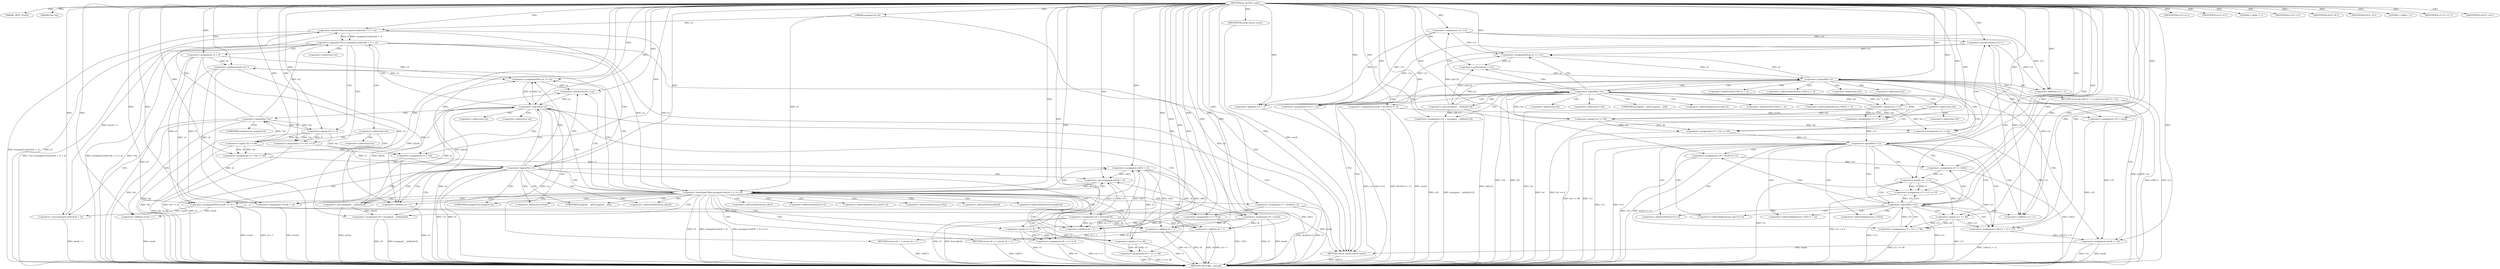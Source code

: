 digraph do_rfc1035_name {  
"1000115" [label = "(METHOD,do_rfc1035_name)" ]
"1000382" [label = "(METHOD_RETURN,__fastcall)" ]
"1000116" [label = "(PARAM,_BYTE *result)" ]
"1000117" [label = "(PARAM,char *a2)" ]
"1000118" [label = "(PARAM,unsigned int a3)" ]
"1000135" [label = "(IDENTIFIER,a2,if ( a2 ))" ]
"1000138" [label = "(IDENTIFIER,a3,if ( a3 ))" ]
"1000141" [label = "(LITERAL,1,while ( 1 ))" ]
"1000143" [label = "(<operator>.assignment,v3 = *a2)" ]
"1000148" [label = "(<operator>.logicalOr,!*a2 || (unsigned int)(result + 1) > a3)" ]
"1000149" [label = "(<operator>.logicalNot,!*a2)" ]
"1000152" [label = "(<operator>.greaterThan,(unsigned int)(result + 1) > a3)" ]
"1000153" [label = "(<operator>.cast,(unsigned int)(result + 1))" ]
"1000155" [label = "(<operator>.addition,result + 1)" ]
"1000160" [label = "(<operator>.assignment,v4 = 0)" ]
"1000163" [label = "(<operator>.assignment,v5 = *a2 == 0)" ]
"1000165" [label = "(<operator>.equals,*a2 == 0)" ]
"1000169" [label = "(<operator>.assignment,v6 = result)" ]
"1000175" [label = "(<operator>.assignment,v5 = *a2 == 46)" ]
"1000177" [label = "(<operator>.equals,*a2 == 46)" ]
"1000182" [label = "(<operator>.logicalNot,!v5)" ]
"1000186" [label = "(<operator>.lessEqualsThan,(unsigned int)(v6 + 2) <= a3)" ]
"1000187" [label = "(<operator>.cast,(unsigned int)(v6 + 2))" ]
"1000189" [label = "(<operator>.addition,v6 + 2)" ]
"1000194" [label = "(<operator>.assignment,v6[1] = v3)" ]
"1000199" [label = "(<operator>.assignment,v7 = &a2[v4++])" ]
"1000204" [label = "(<operator>.postIncrement,v4++)" ]
"1000206" [label = "(<operator>.assignment,v3 = v7[1])" ]
"1000211" [label = "(<operator>.assignment,v8 = v3 == 0)" ]
"1000213" [label = "(<operator>.equals,v3 == 0)" ]
"1000216" [label = "(<operator>.assignment,v6 = &result[v4])" ]
"1000223" [label = "(IDENTIFIER,v3,if ( v3 ))" ]
"1000224" [label = "(<operator>.assignment,v8 = v3 == 46)" ]
"1000226" [label = "(<operator>.equals,v3 == 46)" ]
"1000230" [label = "(IDENTIFIER,v8,if ( v8 ))" ]
"1000232" [label = "(RETURN,return v6 + 1;,return v6 + 1;)" ]
"1000233" [label = "(<operator>.addition,v6 + 1)" ]
"1000237" [label = "(<operator>.assignment,*result = v4)" ]
"1000241" [label = "(<operator>.assignment,v9 = (unsigned __int8)a2[v4])" ]
"1000243" [label = "(<operator>.cast,(unsigned __int8)a2[v4])" ]
"1000248" [label = "(<operator>.assignmentPlus,a2 += v4)" ]
"1000251" [label = "(<operator>.assignmentPlus,result += v4 + 1)" ]
"1000253" [label = "(<operator>.addition,v4 + 1)" ]
"1000257" [label = "(IDENTIFIER,v9,if ( v9 ))" ]
"1000258" [label = "(<operator>.preIncrement,++a2)" ]
"1000261" [label = "(<operator>.logicalNot,!a2)" ]
"1000263" [label = "(RETURN,return v6 + 1;,return v6 + 1;)" ]
"1000264" [label = "(<operator>.addition,v6 + 1)" ]
"1000270" [label = "(LITERAL,1,while ( 1 ))" ]
"1000272" [label = "(<operator>.assignment,v10 = result)" ]
"1000275" [label = "(<operator>.assignment,v11 = *a2)" ]
"1000280" [label = "(<operator>.logicalNot,!*a2)" ]
"1000284" [label = "(<operator>.assignment,v12 = 0)" ]
"1000287" [label = "(<operator>.assignment,v13 = *a2 == 0)" ]
"1000289" [label = "(<operator>.equals,*a2 == 0)" ]
"1000296" [label = "(<operator>.assignment,v13 = *a2 == 46)" ]
"1000298" [label = "(<operator>.equals,*a2 == 46)" ]
"1000303" [label = "(<operator>.logicalNot,!v13)" ]
"1000308" [label = "(<operator>.assignment,v10[v12 + 1] = v11)" ]
"1000311" [label = "(<operator>.addition,v12 + 1)" ]
"1000315" [label = "(<operator>.assignment,v14 = &a2[v12++])" ]
"1000320" [label = "(<operator>.postIncrement,v12++)" ]
"1000322" [label = "(<operator>.assignment,v11 = v14[1])" ]
"1000327" [label = "(<operator>.assignment,v15 = v11 == 0)" ]
"1000329" [label = "(<operator>.equals,v11 == 0)" ]
"1000333" [label = "(IDENTIFIER,v11,if ( v11 ))" ]
"1000334" [label = "(<operator>.assignment,v15 = v11 == 46)" ]
"1000336" [label = "(<operator>.equals,v11 == 46)" ]
"1000339" [label = "(<operator>.logicalNot,!v15)" ]
"1000341" [label = "(<operator>.assignment,*v10 = v12)" ]
"1000345" [label = "(<operator>.assignment,v16 = (unsigned __int8)a2[v12])" ]
"1000347" [label = "(<operator>.cast,(unsigned __int8)a2[v12])" ]
"1000352" [label = "(<operator>.assignmentPlus,a2 += v12)" ]
"1000355" [label = "(<operator>.assignment,result = &v10[v12 + 1])" ]
"1000360" [label = "(<operator>.addition,v12 + 1)" ]
"1000364" [label = "(IDENTIFIER,v16,if ( v16 ))" ]
"1000365" [label = "(<operator>.preIncrement,++a2)" ]
"1000368" [label = "(<operator>.logicalNot,!a2)" ]
"1000370" [label = "(RETURN,return &v10[v12 + 1];,return &v10[v12 + 1];)" ]
"1000374" [label = "(<operator>.addition,v12 + 1)" ]
"1000377" [label = "(<operator>.assignment,result = v10)" ]
"1000380" [label = "(RETURN,return result;,return result;)" ]
"1000381" [label = "(IDENTIFIER,result,return result;)" ]
"1000145" [label = "(<operator>.indirection,*a2)" ]
"1000150" [label = "(<operator>.indirection,*a2)" ]
"1000154" [label = "(UNKNOWN,unsigned int,unsigned int)" ]
"1000166" [label = "(<operator>.indirection,*a2)" ]
"1000173" [label = "(<operator>.indirection,*a2)" ]
"1000178" [label = "(<operator>.indirection,*a2)" ]
"1000188" [label = "(UNKNOWN,unsigned int,unsigned int)" ]
"1000195" [label = "(<operator>.indirectIndexAccess,v6[1])" ]
"1000201" [label = "(<operator>.addressOf,&a2[v4++])" ]
"1000202" [label = "(<operator>.indirectIndexAccess,a2[v4++])" ]
"1000208" [label = "(<operator>.indirectIndexAccess,v7[1])" ]
"1000218" [label = "(<operator>.addressOf,&result[v4])" ]
"1000219" [label = "(<operator>.indirectIndexAccess,result[v4])" ]
"1000238" [label = "(<operator>.indirection,*result)" ]
"1000244" [label = "(UNKNOWN,unsigned __int8,unsigned __int8)" ]
"1000245" [label = "(<operator>.indirectIndexAccess,a2[v4])" ]
"1000277" [label = "(<operator>.indirection,*a2)" ]
"1000281" [label = "(<operator>.indirection,*a2)" ]
"1000290" [label = "(<operator>.indirection,*a2)" ]
"1000294" [label = "(<operator>.indirection,*a2)" ]
"1000299" [label = "(<operator>.indirection,*a2)" ]
"1000309" [label = "(<operator>.indirectIndexAccess,v10[v12 + 1])" ]
"1000317" [label = "(<operator>.addressOf,&a2[v12++])" ]
"1000318" [label = "(<operator>.indirectIndexAccess,a2[v12++])" ]
"1000324" [label = "(<operator>.indirectIndexAccess,v14[1])" ]
"1000342" [label = "(<operator>.indirection,*v10)" ]
"1000348" [label = "(UNKNOWN,unsigned __int8,unsigned __int8)" ]
"1000349" [label = "(<operator>.indirectIndexAccess,a2[v12])" ]
"1000357" [label = "(<operator>.addressOf,&v10[v12 + 1])" ]
"1000358" [label = "(<operator>.indirectIndexAccess,v10[v12 + 1])" ]
"1000371" [label = "(<operator>.addressOf,&v10[v12 + 1])" ]
"1000372" [label = "(<operator>.indirectIndexAccess,v10[v12 + 1])" ]
  "1000233" -> "1000382"  [ label = "DDG: v6 + 1"] 
  "1000213" -> "1000382"  [ label = "DDG: v3"] 
  "1000360" -> "1000382"  [ label = "DDG: v12"] 
  "1000211" -> "1000382"  [ label = "DDG: v8"] 
  "1000287" -> "1000382"  [ label = "DDG: *a2 == 0"] 
  "1000143" -> "1000382"  [ label = "DDG: v3"] 
  "1000241" -> "1000382"  [ label = "DDG: (unsigned __int8)a2[v4]"] 
  "1000160" -> "1000382"  [ label = "DDG: v4"] 
  "1000216" -> "1000382"  [ label = "DDG: &result[v4]"] 
  "1000341" -> "1000382"  [ label = "DDG: *v10"] 
  "1000204" -> "1000382"  [ label = "DDG: v4"] 
  "1000199" -> "1000382"  [ label = "DDG: v7"] 
  "1000315" -> "1000382"  [ label = "DDG: v14"] 
  "1000187" -> "1000382"  [ label = "DDG: v6 + 2"] 
  "1000165" -> "1000382"  [ label = "DDG: *a2"] 
  "1000329" -> "1000382"  [ label = "DDG: v11"] 
  "1000336" -> "1000382"  [ label = "DDG: v11"] 
  "1000211" -> "1000382"  [ label = "DDG: v3 == 0"] 
  "1000118" -> "1000382"  [ label = "DDG: a3"] 
  "1000264" -> "1000382"  [ label = "DDG: v6"] 
  "1000216" -> "1000382"  [ label = "DDG: v6"] 
  "1000177" -> "1000382"  [ label = "DDG: *a2"] 
  "1000368" -> "1000382"  [ label = "DDG: a2"] 
  "1000289" -> "1000382"  [ label = "DDG: *a2"] 
  "1000148" -> "1000382"  [ label = "DDG: (unsigned int)(result + 1) > a3"] 
  "1000233" -> "1000382"  [ label = "DDG: v6"] 
  "1000296" -> "1000382"  [ label = "DDG: *a2 == 46"] 
  "1000355" -> "1000382"  [ label = "DDG: result"] 
  "1000224" -> "1000382"  [ label = "DDG: v3 == 46"] 
  "1000182" -> "1000382"  [ label = "DDG: v5"] 
  "1000226" -> "1000382"  [ label = "DDG: v3"] 
  "1000152" -> "1000382"  [ label = "DDG: (unsigned int)(result + 1)"] 
  "1000368" -> "1000382"  [ label = "DDG: !a2"] 
  "1000149" -> "1000382"  [ label = "DDG: *a2"] 
  "1000148" -> "1000382"  [ label = "DDG: !*a2"] 
  "1000182" -> "1000382"  [ label = "DDG: !v5"] 
  "1000148" -> "1000382"  [ label = "DDG: !*a2 || (unsigned int)(result + 1) > a3"] 
  "1000251" -> "1000382"  [ label = "DDG: v4 + 1"] 
  "1000153" -> "1000382"  [ label = "DDG: result + 1"] 
  "1000152" -> "1000382"  [ label = "DDG: a3"] 
  "1000303" -> "1000382"  [ label = "DDG: v13"] 
  "1000345" -> "1000382"  [ label = "DDG: v16"] 
  "1000377" -> "1000382"  [ label = "DDG: result"] 
  "1000261" -> "1000382"  [ label = "DDG: !a2"] 
  "1000377" -> "1000382"  [ label = "DDG: v10"] 
  "1000169" -> "1000382"  [ label = "DDG: v6"] 
  "1000303" -> "1000382"  [ label = "DDG: !v13"] 
  "1000251" -> "1000382"  [ label = "DDG: result"] 
  "1000224" -> "1000382"  [ label = "DDG: v8"] 
  "1000315" -> "1000382"  [ label = "DDG: &a2[v12++]"] 
  "1000347" -> "1000382"  [ label = "DDG: a2[v12]"] 
  "1000169" -> "1000382"  [ label = "DDG: result"] 
  "1000206" -> "1000382"  [ label = "DDG: v7[1]"] 
  "1000280" -> "1000382"  [ label = "DDG: *a2"] 
  "1000186" -> "1000382"  [ label = "DDG: a3"] 
  "1000280" -> "1000382"  [ label = "DDG: !*a2"] 
  "1000155" -> "1000382"  [ label = "DDG: result"] 
  "1000334" -> "1000382"  [ label = "DDG: v11 == 46"] 
  "1000199" -> "1000382"  [ label = "DDG: &a2[v4++]"] 
  "1000186" -> "1000382"  [ label = "DDG: (unsigned int)(v6 + 2)"] 
  "1000327" -> "1000382"  [ label = "DDG: v11 == 0"] 
  "1000272" -> "1000382"  [ label = "DDG: v10"] 
  "1000175" -> "1000382"  [ label = "DDG: *a2 == 46"] 
  "1000241" -> "1000382"  [ label = "DDG: v9"] 
  "1000298" -> "1000382"  [ label = "DDG: *a2"] 
  "1000339" -> "1000382"  [ label = "DDG: !v15"] 
  "1000374" -> "1000382"  [ label = "DDG: v12"] 
  "1000345" -> "1000382"  [ label = "DDG: (unsigned __int8)a2[v12]"] 
  "1000264" -> "1000382"  [ label = "DDG: v6 + 1"] 
  "1000355" -> "1000382"  [ label = "DDG: &v10[v12 + 1]"] 
  "1000237" -> "1000382"  [ label = "DDG: *result"] 
  "1000339" -> "1000382"  [ label = "DDG: v15"] 
  "1000253" -> "1000382"  [ label = "DDG: v4"] 
  "1000308" -> "1000382"  [ label = "DDG: v10[v12 + 1]"] 
  "1000194" -> "1000382"  [ label = "DDG: v6[1]"] 
  "1000275" -> "1000382"  [ label = "DDG: v11"] 
  "1000261" -> "1000382"  [ label = "DDG: a2"] 
  "1000322" -> "1000382"  [ label = "DDG: v14[1]"] 
  "1000243" -> "1000382"  [ label = "DDG: a2[v4]"] 
  "1000163" -> "1000382"  [ label = "DDG: *a2 == 0"] 
  "1000186" -> "1000382"  [ label = "DDG: (unsigned int)(v6 + 2) <= a3"] 
  "1000263" -> "1000382"  [ label = "DDG: <RET>"] 
  "1000370" -> "1000382"  [ label = "DDG: <RET>"] 
  "1000380" -> "1000382"  [ label = "DDG: <RET>"] 
  "1000232" -> "1000382"  [ label = "DDG: <RET>"] 
  "1000115" -> "1000116"  [ label = "DDG: "] 
  "1000115" -> "1000117"  [ label = "DDG: "] 
  "1000115" -> "1000118"  [ label = "DDG: "] 
  "1000115" -> "1000135"  [ label = "DDG: "] 
  "1000115" -> "1000138"  [ label = "DDG: "] 
  "1000115" -> "1000141"  [ label = "DDG: "] 
  "1000165" -> "1000143"  [ label = "DDG: *a2"] 
  "1000177" -> "1000143"  [ label = "DDG: *a2"] 
  "1000115" -> "1000143"  [ label = "DDG: "] 
  "1000149" -> "1000148"  [ label = "DDG: *a2"] 
  "1000165" -> "1000149"  [ label = "DDG: *a2"] 
  "1000177" -> "1000149"  [ label = "DDG: *a2"] 
  "1000152" -> "1000148"  [ label = "DDG: (unsigned int)(result + 1)"] 
  "1000152" -> "1000148"  [ label = "DDG: a3"] 
  "1000153" -> "1000152"  [ label = "DDG: result + 1"] 
  "1000251" -> "1000153"  [ label = "DDG: result"] 
  "1000115" -> "1000153"  [ label = "DDG: "] 
  "1000251" -> "1000155"  [ label = "DDG: result"] 
  "1000115" -> "1000155"  [ label = "DDG: "] 
  "1000186" -> "1000152"  [ label = "DDG: a3"] 
  "1000118" -> "1000152"  [ label = "DDG: a3"] 
  "1000115" -> "1000152"  [ label = "DDG: "] 
  "1000115" -> "1000160"  [ label = "DDG: "] 
  "1000165" -> "1000163"  [ label = "DDG: *a2"] 
  "1000165" -> "1000163"  [ label = "DDG: 0"] 
  "1000115" -> "1000163"  [ label = "DDG: "] 
  "1000149" -> "1000165"  [ label = "DDG: *a2"] 
  "1000115" -> "1000165"  [ label = "DDG: "] 
  "1000251" -> "1000169"  [ label = "DDG: result"] 
  "1000115" -> "1000169"  [ label = "DDG: "] 
  "1000177" -> "1000175"  [ label = "DDG: *a2"] 
  "1000177" -> "1000175"  [ label = "DDG: 46"] 
  "1000115" -> "1000175"  [ label = "DDG: "] 
  "1000165" -> "1000177"  [ label = "DDG: *a2"] 
  "1000115" -> "1000177"  [ label = "DDG: "] 
  "1000163" -> "1000182"  [ label = "DDG: v5"] 
  "1000175" -> "1000182"  [ label = "DDG: v5"] 
  "1000115" -> "1000182"  [ label = "DDG: "] 
  "1000187" -> "1000186"  [ label = "DDG: v6 + 2"] 
  "1000216" -> "1000187"  [ label = "DDG: v6"] 
  "1000169" -> "1000187"  [ label = "DDG: v6"] 
  "1000194" -> "1000187"  [ label = "DDG: v6[1]"] 
  "1000115" -> "1000187"  [ label = "DDG: "] 
  "1000216" -> "1000189"  [ label = "DDG: v6"] 
  "1000169" -> "1000189"  [ label = "DDG: v6"] 
  "1000194" -> "1000189"  [ label = "DDG: v6[1]"] 
  "1000115" -> "1000189"  [ label = "DDG: "] 
  "1000152" -> "1000186"  [ label = "DDG: a3"] 
  "1000118" -> "1000186"  [ label = "DDG: a3"] 
  "1000115" -> "1000186"  [ label = "DDG: "] 
  "1000143" -> "1000194"  [ label = "DDG: v3"] 
  "1000213" -> "1000194"  [ label = "DDG: v3"] 
  "1000226" -> "1000194"  [ label = "DDG: v3"] 
  "1000115" -> "1000194"  [ label = "DDG: "] 
  "1000115" -> "1000199"  [ label = "DDG: "] 
  "1000160" -> "1000204"  [ label = "DDG: v4"] 
  "1000115" -> "1000204"  [ label = "DDG: "] 
  "1000199" -> "1000206"  [ label = "DDG: v7"] 
  "1000115" -> "1000206"  [ label = "DDG: "] 
  "1000213" -> "1000211"  [ label = "DDG: v3"] 
  "1000213" -> "1000211"  [ label = "DDG: 0"] 
  "1000115" -> "1000211"  [ label = "DDG: "] 
  "1000206" -> "1000213"  [ label = "DDG: v3"] 
  "1000115" -> "1000213"  [ label = "DDG: "] 
  "1000115" -> "1000216"  [ label = "DDG: "] 
  "1000115" -> "1000223"  [ label = "DDG: "] 
  "1000226" -> "1000224"  [ label = "DDG: v3"] 
  "1000226" -> "1000224"  [ label = "DDG: 46"] 
  "1000115" -> "1000224"  [ label = "DDG: "] 
  "1000213" -> "1000226"  [ label = "DDG: v3"] 
  "1000115" -> "1000226"  [ label = "DDG: "] 
  "1000115" -> "1000230"  [ label = "DDG: "] 
  "1000233" -> "1000232"  [ label = "DDG: v6 + 1"] 
  "1000194" -> "1000233"  [ label = "DDG: v6[1]"] 
  "1000115" -> "1000233"  [ label = "DDG: "] 
  "1000216" -> "1000233"  [ label = "DDG: v6"] 
  "1000169" -> "1000233"  [ label = "DDG: v6"] 
  "1000160" -> "1000237"  [ label = "DDG: v4"] 
  "1000204" -> "1000237"  [ label = "DDG: v4"] 
  "1000115" -> "1000237"  [ label = "DDG: "] 
  "1000243" -> "1000241"  [ label = "DDG: a2[v4]"] 
  "1000115" -> "1000241"  [ label = "DDG: "] 
  "1000261" -> "1000243"  [ label = "DDG: a2"] 
  "1000115" -> "1000248"  [ label = "DDG: "] 
  "1000160" -> "1000248"  [ label = "DDG: v4"] 
  "1000204" -> "1000248"  [ label = "DDG: v4"] 
  "1000261" -> "1000248"  [ label = "DDG: a2"] 
  "1000243" -> "1000248"  [ label = "DDG: a2[v4]"] 
  "1000115" -> "1000251"  [ label = "DDG: "] 
  "1000160" -> "1000251"  [ label = "DDG: v4"] 
  "1000204" -> "1000251"  [ label = "DDG: v4"] 
  "1000115" -> "1000253"  [ label = "DDG: "] 
  "1000160" -> "1000253"  [ label = "DDG: v4"] 
  "1000204" -> "1000253"  [ label = "DDG: v4"] 
  "1000115" -> "1000257"  [ label = "DDG: "] 
  "1000248" -> "1000258"  [ label = "DDG: a2"] 
  "1000243" -> "1000258"  [ label = "DDG: a2[v4]"] 
  "1000115" -> "1000258"  [ label = "DDG: "] 
  "1000258" -> "1000261"  [ label = "DDG: a2"] 
  "1000248" -> "1000261"  [ label = "DDG: a2"] 
  "1000243" -> "1000261"  [ label = "DDG: a2[v4]"] 
  "1000115" -> "1000261"  [ label = "DDG: "] 
  "1000264" -> "1000263"  [ label = "DDG: v6 + 1"] 
  "1000216" -> "1000264"  [ label = "DDG: v6"] 
  "1000169" -> "1000264"  [ label = "DDG: v6"] 
  "1000194" -> "1000264"  [ label = "DDG: v6[1]"] 
  "1000115" -> "1000264"  [ label = "DDG: "] 
  "1000115" -> "1000270"  [ label = "DDG: "] 
  "1000355" -> "1000272"  [ label = "DDG: result"] 
  "1000115" -> "1000272"  [ label = "DDG: "] 
  "1000289" -> "1000275"  [ label = "DDG: *a2"] 
  "1000298" -> "1000275"  [ label = "DDG: *a2"] 
  "1000115" -> "1000275"  [ label = "DDG: "] 
  "1000289" -> "1000280"  [ label = "DDG: *a2"] 
  "1000298" -> "1000280"  [ label = "DDG: *a2"] 
  "1000115" -> "1000284"  [ label = "DDG: "] 
  "1000289" -> "1000287"  [ label = "DDG: *a2"] 
  "1000289" -> "1000287"  [ label = "DDG: 0"] 
  "1000115" -> "1000287"  [ label = "DDG: "] 
  "1000280" -> "1000289"  [ label = "DDG: *a2"] 
  "1000115" -> "1000289"  [ label = "DDG: "] 
  "1000298" -> "1000296"  [ label = "DDG: *a2"] 
  "1000298" -> "1000296"  [ label = "DDG: 46"] 
  "1000115" -> "1000296"  [ label = "DDG: "] 
  "1000289" -> "1000298"  [ label = "DDG: *a2"] 
  "1000115" -> "1000298"  [ label = "DDG: "] 
  "1000287" -> "1000303"  [ label = "DDG: v13"] 
  "1000296" -> "1000303"  [ label = "DDG: v13"] 
  "1000115" -> "1000303"  [ label = "DDG: "] 
  "1000329" -> "1000308"  [ label = "DDG: v11"] 
  "1000336" -> "1000308"  [ label = "DDG: v11"] 
  "1000275" -> "1000308"  [ label = "DDG: v11"] 
  "1000115" -> "1000308"  [ label = "DDG: "] 
  "1000320" -> "1000311"  [ label = "DDG: v12"] 
  "1000284" -> "1000311"  [ label = "DDG: v12"] 
  "1000115" -> "1000311"  [ label = "DDG: "] 
  "1000115" -> "1000315"  [ label = "DDG: "] 
  "1000115" -> "1000320"  [ label = "DDG: "] 
  "1000284" -> "1000320"  [ label = "DDG: v12"] 
  "1000315" -> "1000322"  [ label = "DDG: v14"] 
  "1000115" -> "1000322"  [ label = "DDG: "] 
  "1000329" -> "1000327"  [ label = "DDG: v11"] 
  "1000329" -> "1000327"  [ label = "DDG: 0"] 
  "1000115" -> "1000327"  [ label = "DDG: "] 
  "1000322" -> "1000329"  [ label = "DDG: v11"] 
  "1000115" -> "1000329"  [ label = "DDG: "] 
  "1000115" -> "1000333"  [ label = "DDG: "] 
  "1000336" -> "1000334"  [ label = "DDG: v11"] 
  "1000336" -> "1000334"  [ label = "DDG: 46"] 
  "1000115" -> "1000334"  [ label = "DDG: "] 
  "1000329" -> "1000336"  [ label = "DDG: v11"] 
  "1000115" -> "1000336"  [ label = "DDG: "] 
  "1000334" -> "1000339"  [ label = "DDG: v15"] 
  "1000327" -> "1000339"  [ label = "DDG: v15"] 
  "1000115" -> "1000339"  [ label = "DDG: "] 
  "1000320" -> "1000341"  [ label = "DDG: v12"] 
  "1000284" -> "1000341"  [ label = "DDG: v12"] 
  "1000115" -> "1000341"  [ label = "DDG: "] 
  "1000347" -> "1000345"  [ label = "DDG: a2[v12]"] 
  "1000115" -> "1000345"  [ label = "DDG: "] 
  "1000368" -> "1000347"  [ label = "DDG: a2"] 
  "1000115" -> "1000352"  [ label = "DDG: "] 
  "1000320" -> "1000352"  [ label = "DDG: v12"] 
  "1000284" -> "1000352"  [ label = "DDG: v12"] 
  "1000368" -> "1000352"  [ label = "DDG: a2"] 
  "1000347" -> "1000352"  [ label = "DDG: a2[v12]"] 
  "1000115" -> "1000355"  [ label = "DDG: "] 
  "1000115" -> "1000360"  [ label = "DDG: "] 
  "1000320" -> "1000360"  [ label = "DDG: v12"] 
  "1000284" -> "1000360"  [ label = "DDG: v12"] 
  "1000115" -> "1000364"  [ label = "DDG: "] 
  "1000352" -> "1000365"  [ label = "DDG: a2"] 
  "1000347" -> "1000365"  [ label = "DDG: a2[v12]"] 
  "1000115" -> "1000365"  [ label = "DDG: "] 
  "1000352" -> "1000368"  [ label = "DDG: a2"] 
  "1000365" -> "1000368"  [ label = "DDG: a2"] 
  "1000347" -> "1000368"  [ label = "DDG: a2[v12]"] 
  "1000115" -> "1000368"  [ label = "DDG: "] 
  "1000115" -> "1000374"  [ label = "DDG: "] 
  "1000320" -> "1000374"  [ label = "DDG: v12"] 
  "1000284" -> "1000374"  [ label = "DDG: v12"] 
  "1000272" -> "1000377"  [ label = "DDG: v10"] 
  "1000308" -> "1000377"  [ label = "DDG: v10[v12 + 1]"] 
  "1000115" -> "1000377"  [ label = "DDG: "] 
  "1000381" -> "1000380"  [ label = "DDG: result"] 
  "1000377" -> "1000380"  [ label = "DDG: result"] 
  "1000251" -> "1000380"  [ label = "DDG: result"] 
  "1000115" -> "1000380"  [ label = "DDG: "] 
  "1000115" -> "1000381"  [ label = "DDG: "] 
  "1000148" -> "1000160"  [ label = "CDG: "] 
  "1000148" -> "1000173"  [ label = "CDG: "] 
  "1000148" -> "1000169"  [ label = "CDG: "] 
  "1000148" -> "1000166"  [ label = "CDG: "] 
  "1000148" -> "1000165"  [ label = "CDG: "] 
  "1000148" -> "1000163"  [ label = "CDG: "] 
  "1000148" -> "1000182"  [ label = "CDG: "] 
  "1000148" -> "1000380"  [ label = "CDG: "] 
  "1000149" -> "1000155"  [ label = "CDG: "] 
  "1000149" -> "1000154"  [ label = "CDG: "] 
  "1000149" -> "1000153"  [ label = "CDG: "] 
  "1000149" -> "1000152"  [ label = "CDG: "] 
  "1000173" -> "1000175"  [ label = "CDG: "] 
  "1000173" -> "1000178"  [ label = "CDG: "] 
  "1000173" -> "1000177"  [ label = "CDG: "] 
  "1000182" -> "1000189"  [ label = "CDG: "] 
  "1000182" -> "1000188"  [ label = "CDG: "] 
  "1000182" -> "1000187"  [ label = "CDG: "] 
  "1000182" -> "1000186"  [ label = "CDG: "] 
  "1000182" -> "1000238"  [ label = "CDG: "] 
  "1000182" -> "1000237"  [ label = "CDG: "] 
  "1000182" -> "1000253"  [ label = "CDG: "] 
  "1000182" -> "1000251"  [ label = "CDG: "] 
  "1000182" -> "1000248"  [ label = "CDG: "] 
  "1000182" -> "1000245"  [ label = "CDG: "] 
  "1000182" -> "1000244"  [ label = "CDG: "] 
  "1000182" -> "1000243"  [ label = "CDG: "] 
  "1000182" -> "1000241"  [ label = "CDG: "] 
  "1000182" -> "1000261"  [ label = "CDG: "] 
  "1000182" -> "1000258"  [ label = "CDG: "] 
  "1000186" -> "1000208"  [ label = "CDG: "] 
  "1000186" -> "1000206"  [ label = "CDG: "] 
  "1000186" -> "1000204"  [ label = "CDG: "] 
  "1000186" -> "1000202"  [ label = "CDG: "] 
  "1000186" -> "1000201"  [ label = "CDG: "] 
  "1000186" -> "1000199"  [ label = "CDG: "] 
  "1000186" -> "1000195"  [ label = "CDG: "] 
  "1000186" -> "1000194"  [ label = "CDG: "] 
  "1000186" -> "1000219"  [ label = "CDG: "] 
  "1000186" -> "1000218"  [ label = "CDG: "] 
  "1000186" -> "1000216"  [ label = "CDG: "] 
  "1000186" -> "1000213"  [ label = "CDG: "] 
  "1000186" -> "1000211"  [ label = "CDG: "] 
  "1000186" -> "1000233"  [ label = "CDG: "] 
  "1000186" -> "1000232"  [ label = "CDG: "] 
  "1000186" -> "1000224"  [ label = "CDG: "] 
  "1000186" -> "1000226"  [ label = "CDG: "] 
  "1000186" -> "1000189"  [ label = "CDG: "] 
  "1000186" -> "1000188"  [ label = "CDG: "] 
  "1000186" -> "1000187"  [ label = "CDG: "] 
  "1000186" -> "1000186"  [ label = "CDG: "] 
  "1000186" -> "1000238"  [ label = "CDG: "] 
  "1000186" -> "1000237"  [ label = "CDG: "] 
  "1000186" -> "1000253"  [ label = "CDG: "] 
  "1000186" -> "1000251"  [ label = "CDG: "] 
  "1000186" -> "1000248"  [ label = "CDG: "] 
  "1000186" -> "1000245"  [ label = "CDG: "] 
  "1000186" -> "1000244"  [ label = "CDG: "] 
  "1000186" -> "1000243"  [ label = "CDG: "] 
  "1000186" -> "1000241"  [ label = "CDG: "] 
  "1000186" -> "1000261"  [ label = "CDG: "] 
  "1000186" -> "1000258"  [ label = "CDG: "] 
  "1000261" -> "1000264"  [ label = "CDG: "] 
  "1000261" -> "1000263"  [ label = "CDG: "] 
  "1000261" -> "1000143"  [ label = "CDG: "] 
  "1000261" -> "1000150"  [ label = "CDG: "] 
  "1000261" -> "1000149"  [ label = "CDG: "] 
  "1000261" -> "1000148"  [ label = "CDG: "] 
  "1000261" -> "1000145"  [ label = "CDG: "] 
  "1000261" -> "1000380"  [ label = "CDG: "] 
  "1000280" -> "1000287"  [ label = "CDG: "] 
  "1000280" -> "1000284"  [ label = "CDG: "] 
  "1000280" -> "1000303"  [ label = "CDG: "] 
  "1000280" -> "1000294"  [ label = "CDG: "] 
  "1000280" -> "1000290"  [ label = "CDG: "] 
  "1000280" -> "1000289"  [ label = "CDG: "] 
  "1000280" -> "1000352"  [ label = "CDG: "] 
  "1000280" -> "1000349"  [ label = "CDG: "] 
  "1000280" -> "1000348"  [ label = "CDG: "] 
  "1000280" -> "1000347"  [ label = "CDG: "] 
  "1000280" -> "1000345"  [ label = "CDG: "] 
  "1000280" -> "1000342"  [ label = "CDG: "] 
  "1000280" -> "1000341"  [ label = "CDG: "] 
  "1000280" -> "1000368"  [ label = "CDG: "] 
  "1000280" -> "1000360"  [ label = "CDG: "] 
  "1000280" -> "1000358"  [ label = "CDG: "] 
  "1000280" -> "1000357"  [ label = "CDG: "] 
  "1000280" -> "1000355"  [ label = "CDG: "] 
  "1000280" -> "1000380"  [ label = "CDG: "] 
  "1000280" -> "1000377"  [ label = "CDG: "] 
  "1000280" -> "1000365"  [ label = "CDG: "] 
  "1000294" -> "1000299"  [ label = "CDG: "] 
  "1000294" -> "1000298"  [ label = "CDG: "] 
  "1000294" -> "1000296"  [ label = "CDG: "] 
  "1000303" -> "1000320"  [ label = "CDG: "] 
  "1000303" -> "1000318"  [ label = "CDG: "] 
  "1000303" -> "1000317"  [ label = "CDG: "] 
  "1000303" -> "1000315"  [ label = "CDG: "] 
  "1000303" -> "1000311"  [ label = "CDG: "] 
  "1000303" -> "1000309"  [ label = "CDG: "] 
  "1000303" -> "1000308"  [ label = "CDG: "] 
  "1000303" -> "1000329"  [ label = "CDG: "] 
  "1000303" -> "1000327"  [ label = "CDG: "] 
  "1000303" -> "1000324"  [ label = "CDG: "] 
  "1000303" -> "1000322"  [ label = "CDG: "] 
  "1000303" -> "1000339"  [ label = "CDG: "] 
  "1000303" -> "1000336"  [ label = "CDG: "] 
  "1000303" -> "1000334"  [ label = "CDG: "] 
  "1000339" -> "1000320"  [ label = "CDG: "] 
  "1000339" -> "1000318"  [ label = "CDG: "] 
  "1000339" -> "1000317"  [ label = "CDG: "] 
  "1000339" -> "1000315"  [ label = "CDG: "] 
  "1000339" -> "1000311"  [ label = "CDG: "] 
  "1000339" -> "1000309"  [ label = "CDG: "] 
  "1000339" -> "1000308"  [ label = "CDG: "] 
  "1000339" -> "1000329"  [ label = "CDG: "] 
  "1000339" -> "1000327"  [ label = "CDG: "] 
  "1000339" -> "1000324"  [ label = "CDG: "] 
  "1000339" -> "1000322"  [ label = "CDG: "] 
  "1000339" -> "1000339"  [ label = "CDG: "] 
  "1000339" -> "1000336"  [ label = "CDG: "] 
  "1000339" -> "1000334"  [ label = "CDG: "] 
  "1000368" -> "1000374"  [ label = "CDG: "] 
  "1000368" -> "1000372"  [ label = "CDG: "] 
  "1000368" -> "1000371"  [ label = "CDG: "] 
  "1000368" -> "1000370"  [ label = "CDG: "] 
  "1000368" -> "1000272"  [ label = "CDG: "] 
  "1000368" -> "1000281"  [ label = "CDG: "] 
  "1000368" -> "1000280"  [ label = "CDG: "] 
  "1000368" -> "1000277"  [ label = "CDG: "] 
  "1000368" -> "1000275"  [ label = "CDG: "] 
  "1000368" -> "1000380"  [ label = "CDG: "] 
  "1000368" -> "1000377"  [ label = "CDG: "] 
}
